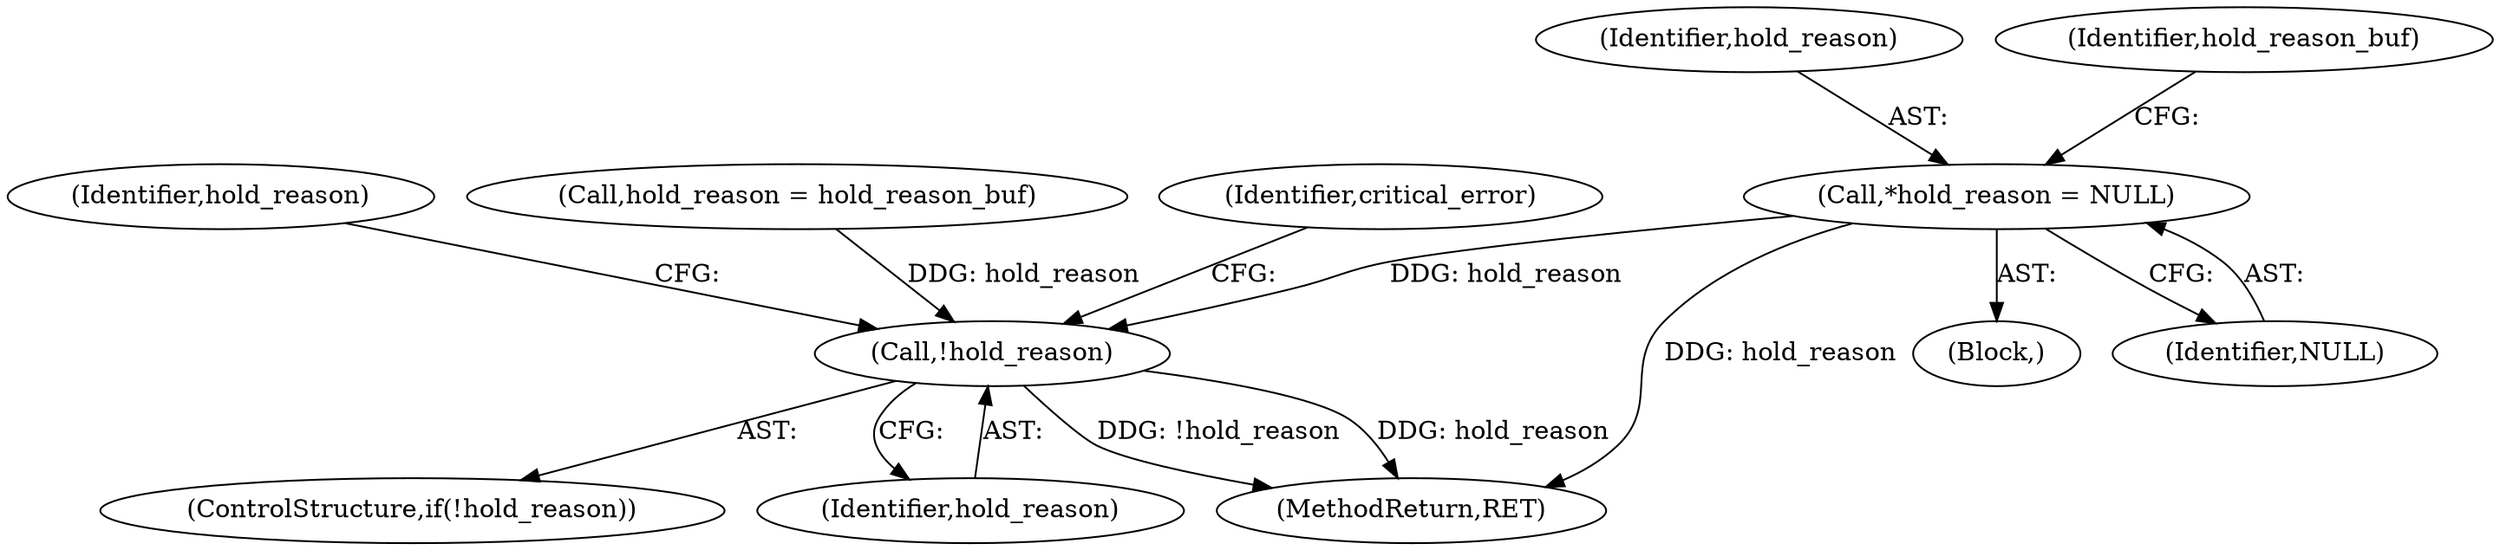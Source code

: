 digraph "0_htcondor_5e5571d1a431eb3c61977b6dd6ec90186ef79867_6@pointer" {
"1000126" [label="(Call,*hold_reason = NULL)"];
"1000218" [label="(Call,!hold_reason)"];
"1000126" [label="(Call,*hold_reason = NULL)"];
"1000128" [label="(Identifier,NULL)"];
"1000281" [label="(MethodReturn,RET)"];
"1000222" [label="(Identifier,hold_reason)"];
"1000127" [label="(Identifier,hold_reason)"];
"1000173" [label="(Call,hold_reason = hold_reason_buf)"];
"1000131" [label="(Identifier,hold_reason_buf)"];
"1000217" [label="(ControlStructure,if(!hold_reason))"];
"1000219" [label="(Identifier,hold_reason)"];
"1000218" [label="(Call,!hold_reason)"];
"1000102" [label="(Block,)"];
"1000225" [label="(Identifier,critical_error)"];
"1000126" -> "1000102"  [label="AST: "];
"1000126" -> "1000128"  [label="CFG: "];
"1000127" -> "1000126"  [label="AST: "];
"1000128" -> "1000126"  [label="AST: "];
"1000131" -> "1000126"  [label="CFG: "];
"1000126" -> "1000281"  [label="DDG: hold_reason"];
"1000126" -> "1000218"  [label="DDG: hold_reason"];
"1000218" -> "1000217"  [label="AST: "];
"1000218" -> "1000219"  [label="CFG: "];
"1000219" -> "1000218"  [label="AST: "];
"1000222" -> "1000218"  [label="CFG: "];
"1000225" -> "1000218"  [label="CFG: "];
"1000218" -> "1000281"  [label="DDG: hold_reason"];
"1000218" -> "1000281"  [label="DDG: !hold_reason"];
"1000173" -> "1000218"  [label="DDG: hold_reason"];
}
